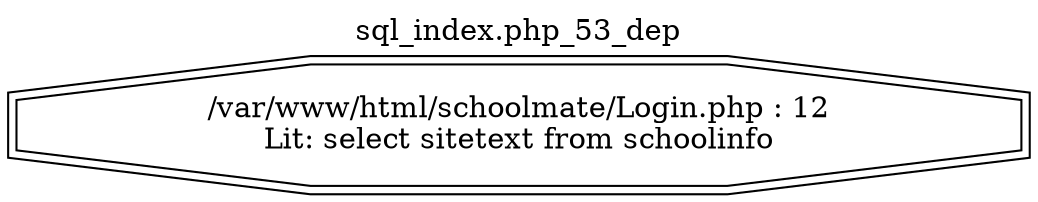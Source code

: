 digraph cfg {
  label="sql_index.php_53_dep";
  labelloc=t;
  n1 [shape=doubleoctagon, label="/var/www/html/schoolmate/Login.php : 12\nLit: select sitetext from schoolinfo\n"];
}
